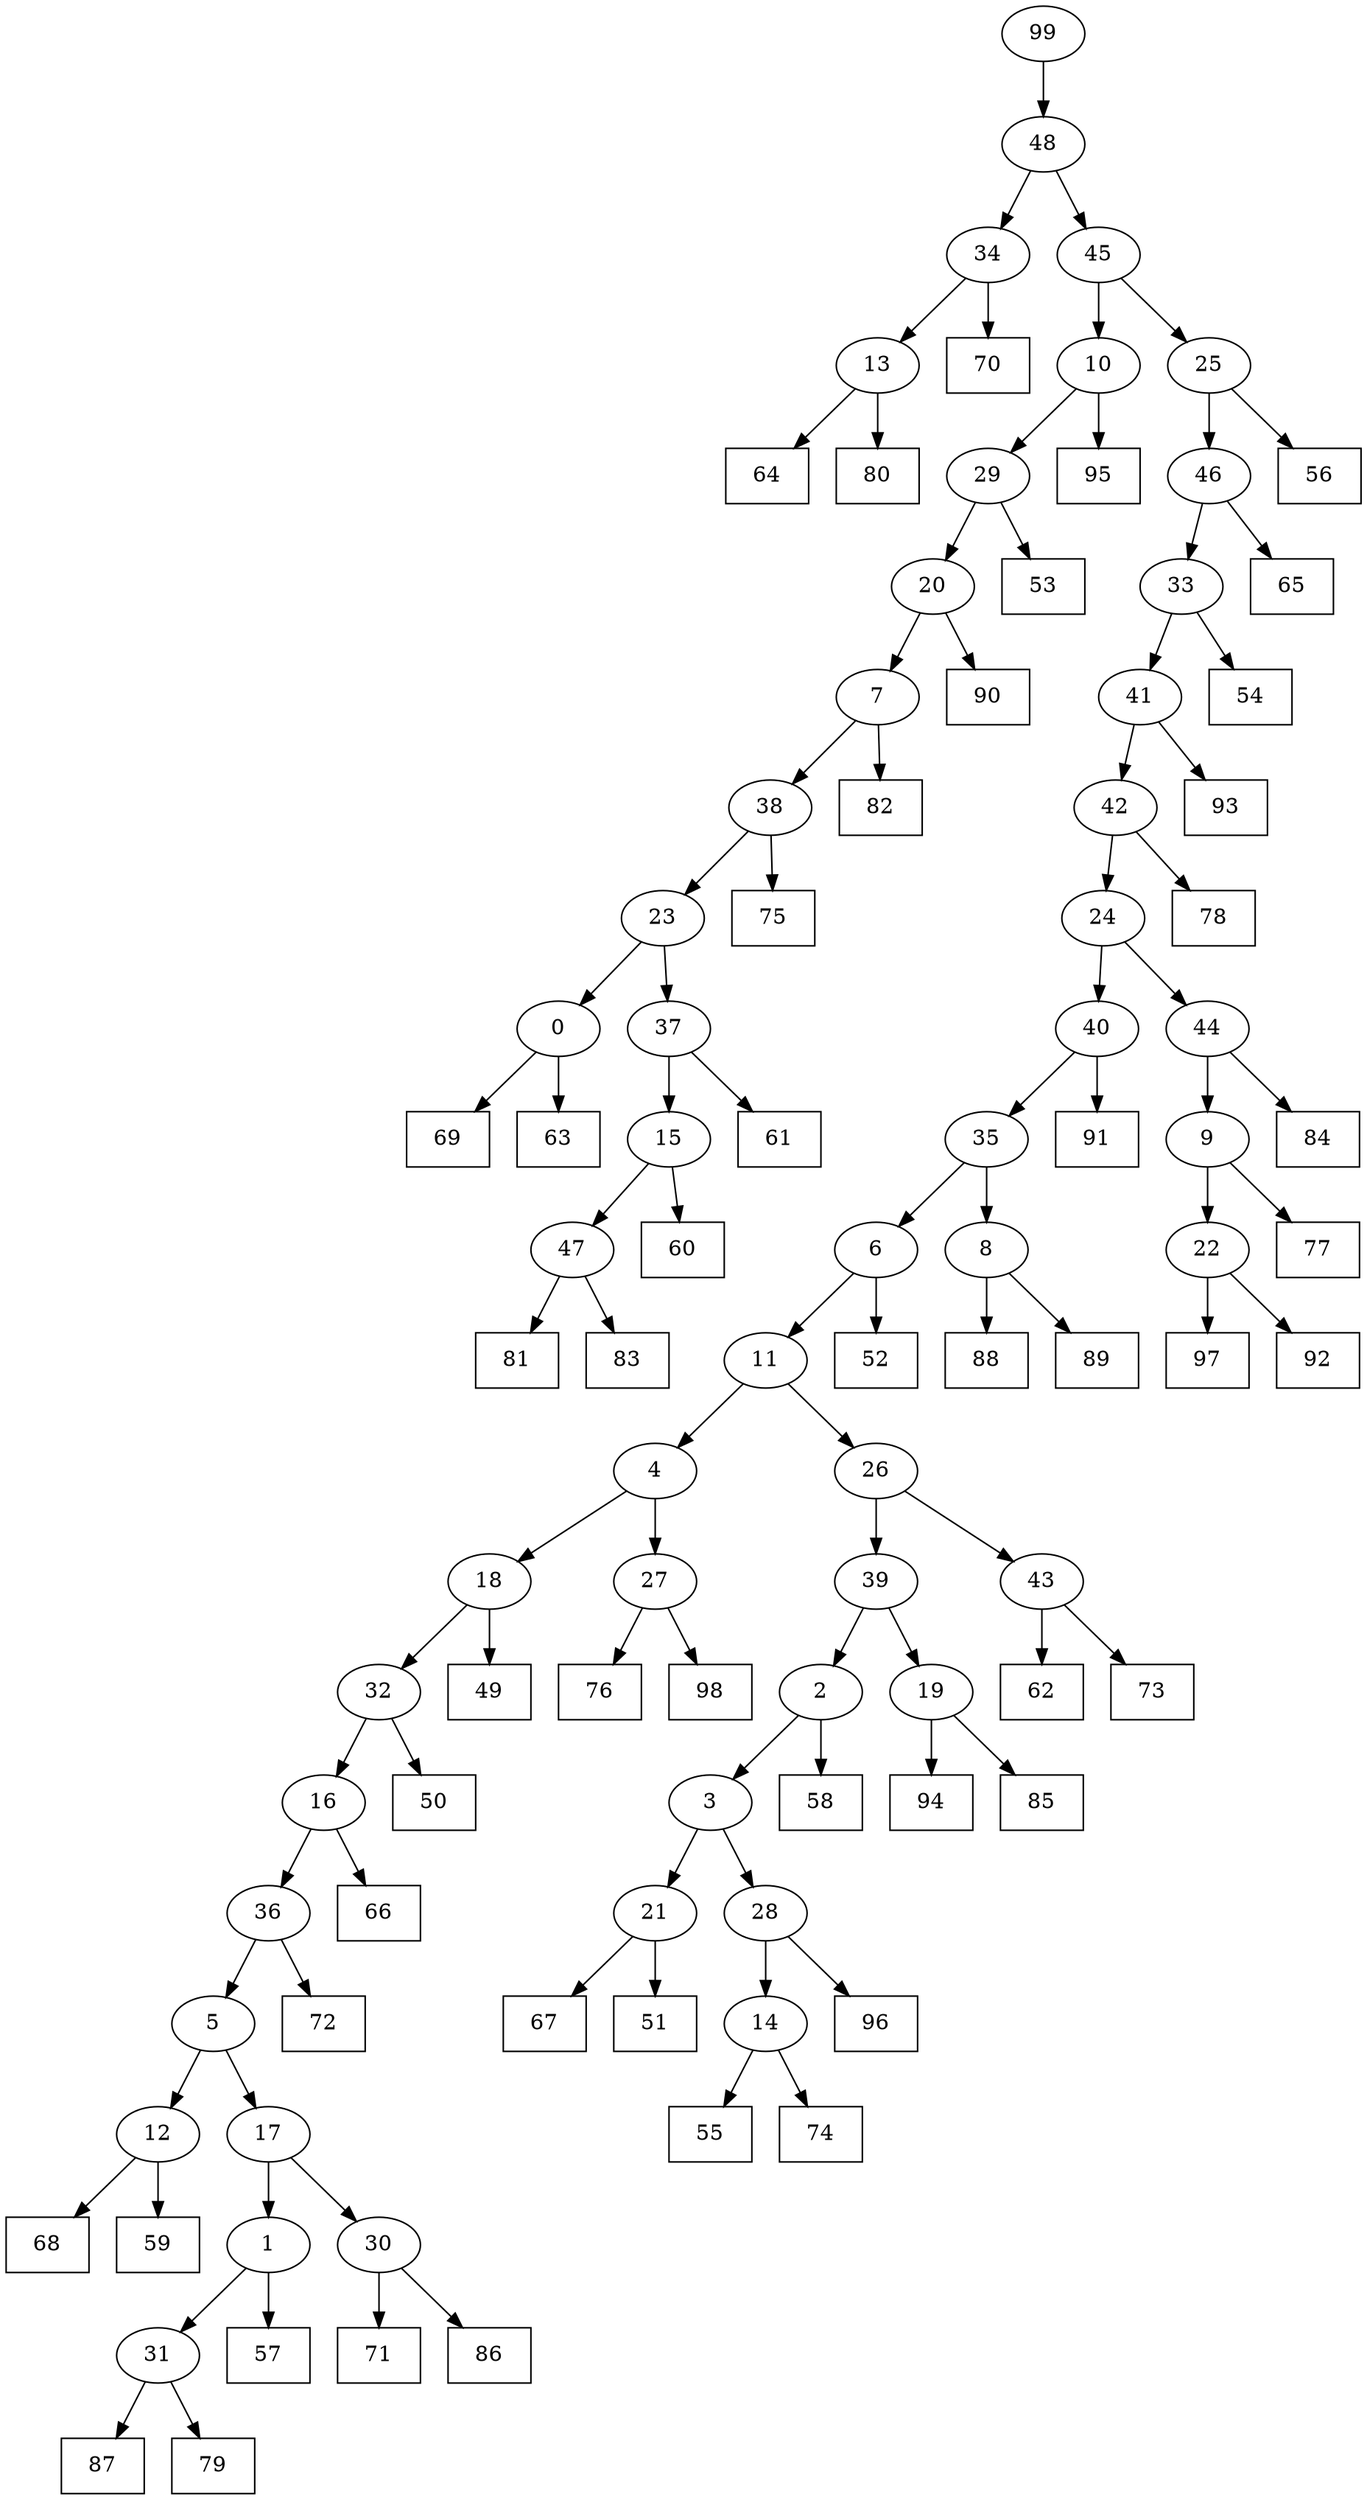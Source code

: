 digraph G {
0[label="0"];
1[label="1"];
2[label="2"];
3[label="3"];
4[label="4"];
5[label="5"];
6[label="6"];
7[label="7"];
8[label="8"];
9[label="9"];
10[label="10"];
11[label="11"];
12[label="12"];
13[label="13"];
14[label="14"];
15[label="15"];
16[label="16"];
17[label="17"];
18[label="18"];
19[label="19"];
20[label="20"];
21[label="21"];
22[label="22"];
23[label="23"];
24[label="24"];
25[label="25"];
26[label="26"];
27[label="27"];
28[label="28"];
29[label="29"];
30[label="30"];
31[label="31"];
32[label="32"];
33[label="33"];
34[label="34"];
35[label="35"];
36[label="36"];
37[label="37"];
38[label="38"];
39[label="39"];
40[label="40"];
41[label="41"];
42[label="42"];
43[label="43"];
44[label="44"];
45[label="45"];
46[label="46"];
47[label="47"];
48[label="48"];
49[shape=box,label="64"];
50[shape=box,label="55"];
51[shape=box,label="74"];
52[shape=box,label="78"];
53[shape=box,label="60"];
54[shape=box,label="91"];
55[shape=box,label="52"];
56[shape=box,label="97"];
57[shape=box,label="67"];
58[shape=box,label="96"];
59[shape=box,label="71"];
60[shape=box,label="87"];
61[shape=box,label="57"];
62[shape=box,label="81"];
63[shape=box,label="94"];
64[shape=box,label="53"];
65[shape=box,label="92"];
66[shape=box,label="76"];
67[shape=box,label="50"];
68[shape=box,label="69"];
69[shape=box,label="65"];
70[shape=box,label="93"];
71[shape=box,label="98"];
72[shape=box,label="68"];
73[shape=box,label="80"];
74[shape=box,label="95"];
75[shape=box,label="72"];
76[shape=box,label="56"];
77[shape=box,label="90"];
78[shape=box,label="58"];
79[shape=box,label="77"];
80[shape=box,label="61"];
81[shape=box,label="83"];
82[shape=box,label="66"];
83[shape=box,label="49"];
84[shape=box,label="79"];
85[shape=box,label="70"];
86[shape=box,label="84"];
87[shape=box,label="88"];
88[shape=box,label="54"];
89[shape=box,label="62"];
90[shape=box,label="82"];
91[shape=box,label="75"];
92[shape=box,label="63"];
93[shape=box,label="85"];
94[shape=box,label="89"];
95[shape=box,label="51"];
96[shape=box,label="86"];
97[shape=box,label="59"];
98[shape=box,label="73"];
99[label="99"];
15->53 ;
16->82 ;
0->68 ;
13->49 ;
1->61 ;
47->81 ;
40->54 ;
43->89 ;
25->76 ;
42->24 ;
34->13 ;
10->74 ;
5->17 ;
17->30 ;
2->78 ;
21->57 ;
24->40 ;
27->71 ;
3->21 ;
32->67 ;
44->86 ;
15->47 ;
47->62 ;
26->43 ;
10->29 ;
29->64 ;
40->35 ;
3->28 ;
9->79 ;
19->93 ;
41->70 ;
2->3 ;
35->6 ;
7->38 ;
38->23 ;
36->75 ;
33->88 ;
41->42 ;
35->8 ;
8->94 ;
32->16 ;
14->50 ;
30->59 ;
27->66 ;
6->55 ;
18->32 ;
31->60 ;
37->80 ;
14->51 ;
8->87 ;
38->91 ;
46->33 ;
33->41 ;
11->4 ;
11->26 ;
39->19 ;
19->63 ;
28->14 ;
48->45 ;
45->25 ;
30->96 ;
17->1 ;
16->36 ;
36->5 ;
4->27 ;
6->11 ;
23->0 ;
0->92 ;
26->39 ;
25->46 ;
46->69 ;
39->2 ;
24->44 ;
44->9 ;
13->73 ;
20->7 ;
7->90 ;
21->95 ;
9->22 ;
22->65 ;
28->58 ;
48->34 ;
34->85 ;
99->48 ;
43->98 ;
1->31 ;
31->84 ;
22->56 ;
5->12 ;
12->72 ;
12->97 ;
29->20 ;
20->77 ;
45->10 ;
23->37 ;
37->15 ;
42->52 ;
4->18 ;
18->83 ;
}
